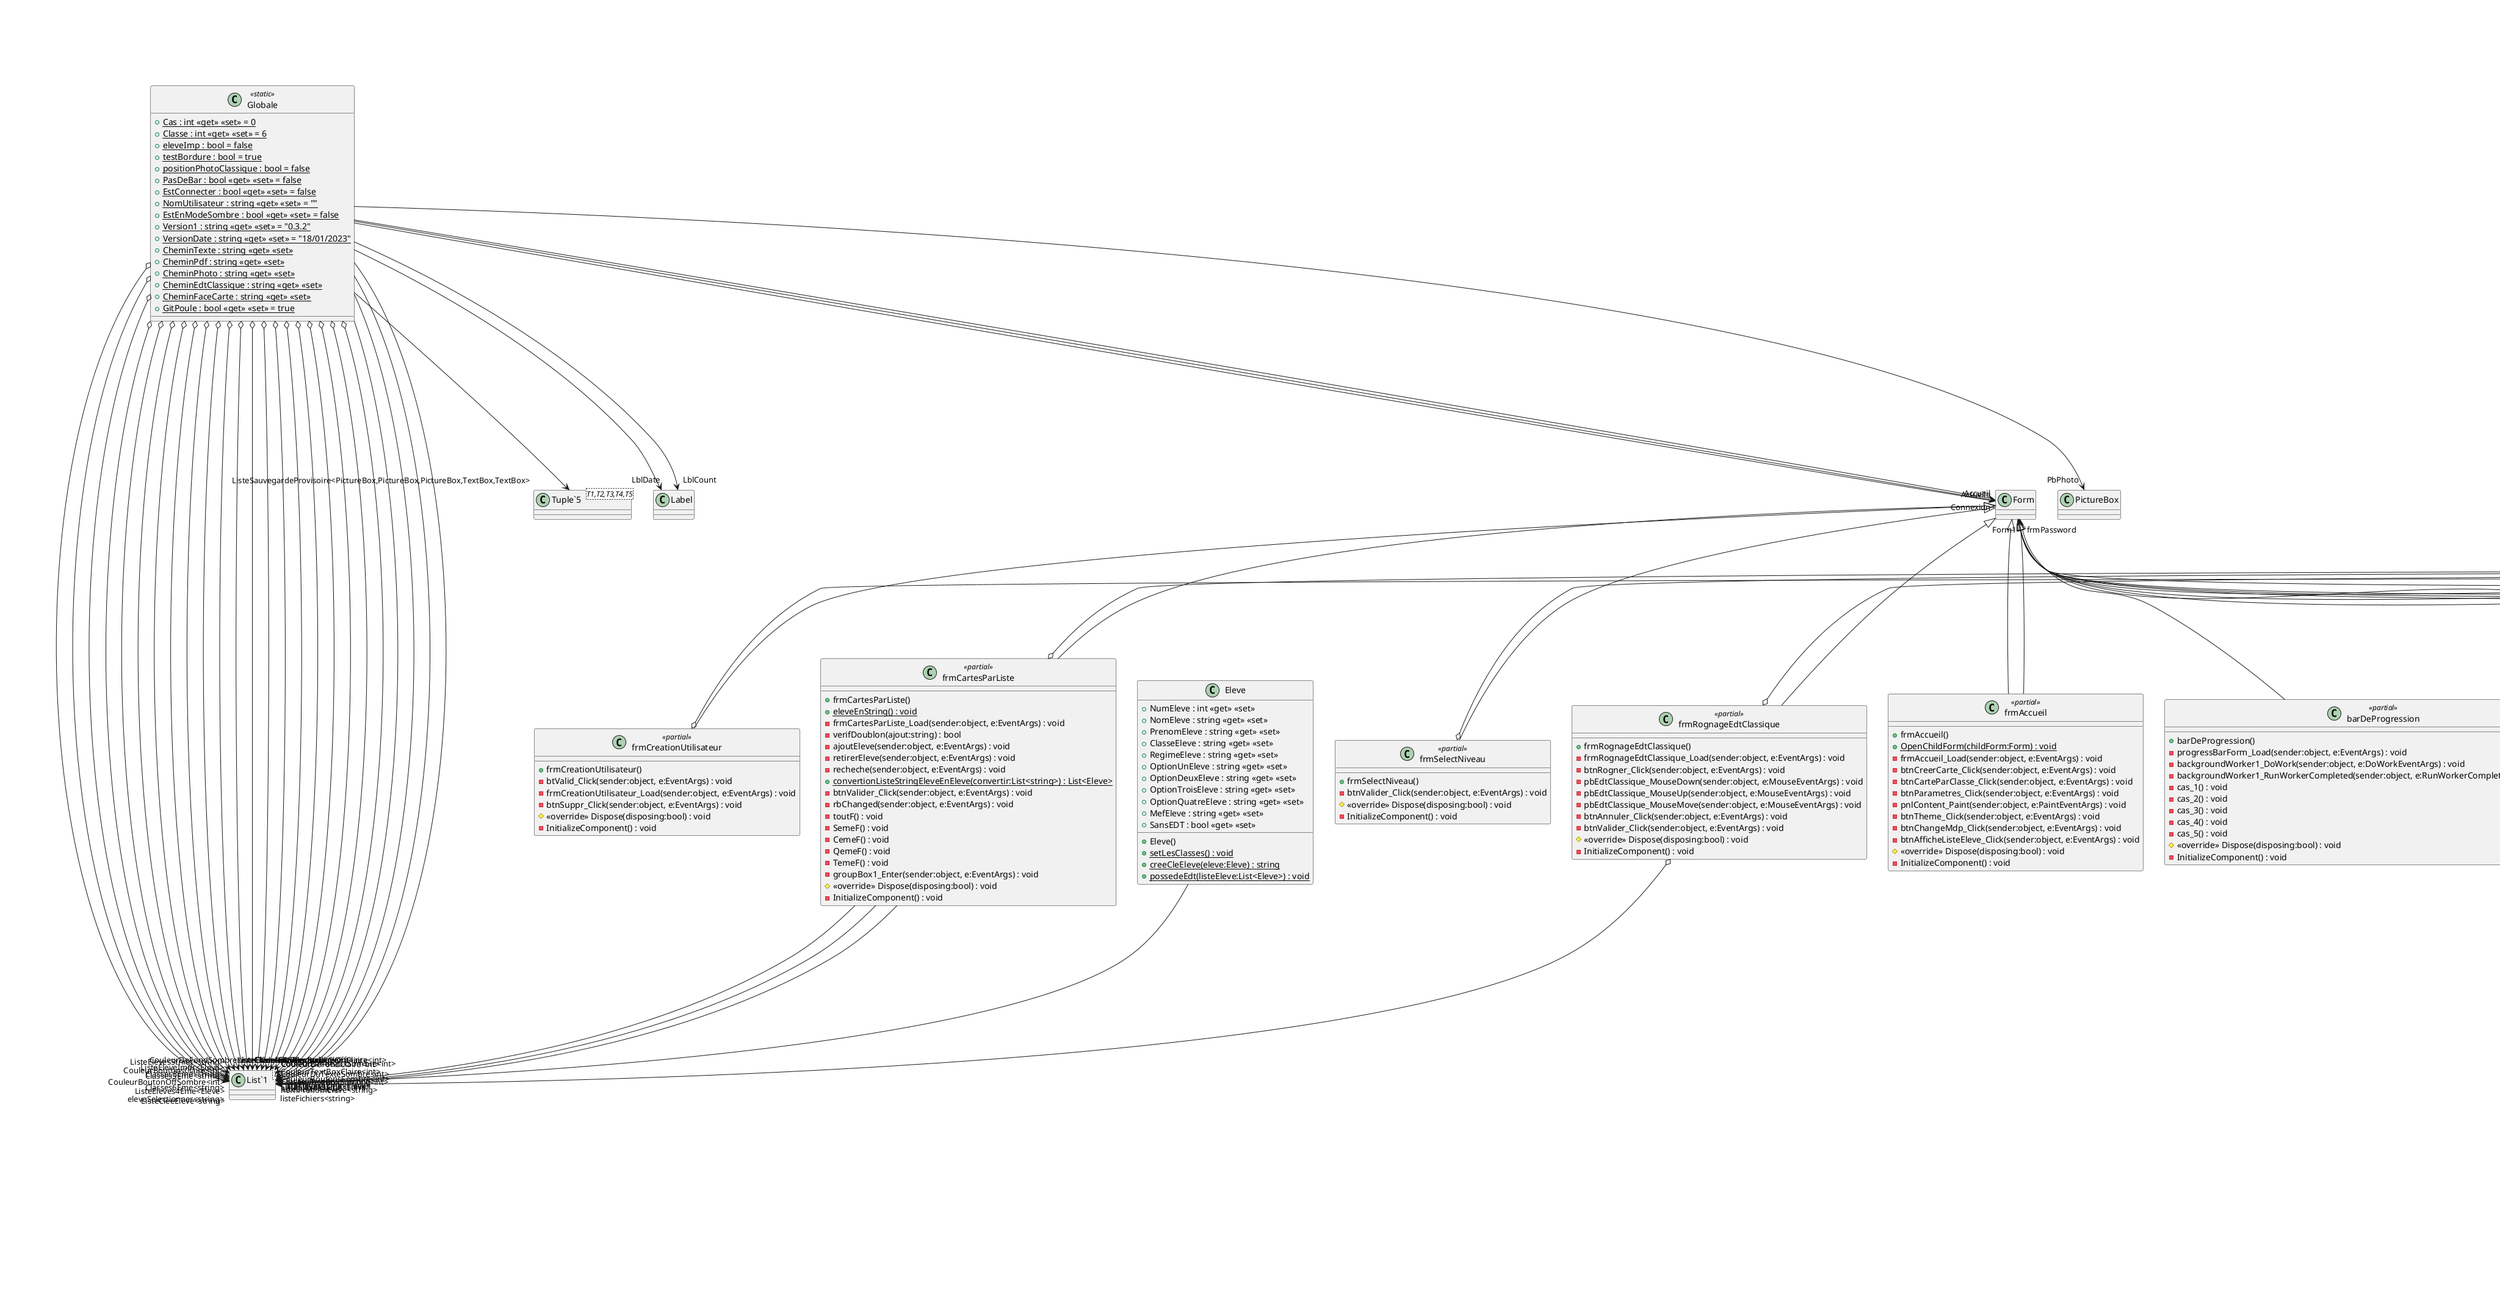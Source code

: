 @startuml
class Chemin <<static>> {
    + {static} CheminListeEleve : string <<get>> <<set>> = "./data/ImportListeEleve/ImportEleve.csv"
    + {static} CheminDossierListeEleve : string <<get>> <<set>> = "./data/ImportListeEleve/"
    + {static} CheminPhotoEleve : string <<get>> <<set>> = "./data/ElevesPhoto/"
    + {static} CheminEdtClassique : string <<get>> <<set>> = "./data/FichierEdtClasse"
    + {static} CheminFaceCarte : string <<get>> <<set>> = "./data/FichierCartesFace/"
    + {static} CheminEdt : string <<get>> <<set>> = ""
    + {static} setCheminImportationFaceCarte() : string
    + {static} setCheminImportationFichierExcel() : string
    + {static} setCheminImportationFichierPdf() : string
    + {static} setCheminImportationDossier() : string
}
class ClassSql <<static>> {
    + {static} init() : void
}
class Utilisateurs {
    + NomUtilisateur : string <<get>> <<set>>
    + Hash : string <<get>> <<set>>
    + TypeUtilisateur : string <<get>> <<set>>
    + ThemeBool : bool <<get>> <<set>>
}
class LogActions {
    + NomUtilisateur : string <<get>> <<set>>
    + Action : string <<get>> <<set>>
    + AdMac : string <<get>> <<set>>
}
class Etablissement {
    + NomEtablissement : string <<get>> <<set>>
    + NomRueEtablissement : string <<get>> <<set>>
    + NumeroRueEtablissement : int <<get>> <<set>>
    + CodePostaleEtablissement : string <<get>> <<set>>
    + VilleEtablissement : string <<get>> <<set>>
    + NumeroTelephoneEtablissement : string <<get>> <<set>>
    + EmailEtablissement : string <<get>> <<set>>
    + UrlEtablissement : string <<get>> <<set>>
    + CodeHexa6eme : string <<get>> <<set>>
    + CodeHexa5eme : string <<get>> <<set>>
    + CodeHexa4eme : string <<get>> <<set>>
    + CodeHexa3eme : string <<get>> <<set>>
    + Bordure : bool <<get>> <<set>>
}
ClassSql --> "Db" DataConnection
LogActions --> "DateAction" DateTime
LogActions --> "Utilisateur" Utilisateurs
class Couleur <<static>> {
    + {static} setCouleurFenetre(fenetre:Form) : void
    + {static} setCouleurPanel(panel:Panel) : void
    + {static} setCouleurGroupeBox(groupeBox:GroupBox) : void
    + {static} setCouleurBouton(btn:Button) : void
    + {static} setCouleurAutre(controle:Control) : void
    + {static} setCouleurTextBox(txt:TextBox) : void
    + {static} setCouleurListBox(lst:ListBox) : void
    + {static} changement_state_btn(sender:object, e:EventArgs) : void
}
class Edition <<static>> {
    + {static} SelectionClique : bool <<get>> <<set>> = false
    + {static} RognageX : int <<get>> <<set>>
    + {static} RognageY : int <<get>> <<set>>
    + {static} RognageLargeur : int <<get>> <<set>>
    + {static} RognageHauteur : int <<get>> <<set>>
    + {static} Drag : bool <<get>> <<set>> = false
    + {static} PosX : int <<get>> <<set>>
    + {static} PosY : int <<get>> <<set>>
    + {static} PosXClassique : int <<get>> <<set>>
    + {static} PosYClassique : int <<get>> <<set>>
    + {static} CheminFichier : string <<get>> <<set>>
    + {static} CheminImpressionFinal : string <<get>> <<set>>
    + {static} fondTexteCarteFace(objGraphique:Graphics, texte:string, police:Font, posX:int, posY:int, cbbSection:ComboBox) : void
    + {static} fondTexteCarteFace(objGraphique:Graphics, texte:string, police:Font, eleve:Eleve, posX:int, posY:int) : void
    + {static} dessineTexteCarteFace(police:Font, posX:int, posY:int, text:string, pbCarteFace:PictureBox, cbbSection:ComboBox) : void
    + {static} qrCodeFace(pbCarteFace:PictureBox) : void
    + {static} fondCarteNiveau(pbCarteFace:PictureBox, cbbSection:ComboBox) : void
    + {static} classePourNiveau(cbbSection:ComboBox, cbbClasse:ComboBox) : void
    + {static} reprendPrenom(txtPrenom:string, pbCarteFace:PictureBox, cbbSection:ComboBox) : void
    + {static} reprendNom(txtNom:string, pbCarteFace:PictureBox, cbbSection:ComboBox) : void
    + {static} getDateFace() : string
    + {static} checkMef(rdbUlis:RadioButton, rdbUPE2A:RadioButton, rdbClRelais:RadioButton, pbCarteFace:PictureBox, cbbSection:ComboBox, btnEdtPerso:Button, txtNom:TextBox, txtPrenom:TextBox) : void
    + {static} imageCarteFace(eleve:Eleve) : Image
    + {static} carteFace(eleve:Eleve, chemin:string) : void
    + {static} carteArriere(eleve:Eleve, pbCarteArriere:PictureBox) : void
    + {static} ReplacementPhotoClassique(posx:int, posy:int) : void
    + {static} importEleves(path:string) : void
    + {static} importCarteFace(chemin:string) : void
    + {static} importEdtClassique(chemin:string) : void
    + {static} importPhoto(chemin:string) : void
    + {static} gitPoule() : void
}
Edition --> "RognagePen" Pen
class Edt <<static>> {
    + {static} afficheEmploiDuTemps(cbbClasse:ComboBox, pbCarteArriere:PictureBox) : void
    + {static} ajouterEdtPerso(pbCarteArriere:PictureBox) : void
    + {static} rognageEdt(pbCarteArriere:PictureBox, cheminEdt:string) : void
    + {static} chercheEdtPerso(listeEleve:List<Eleve>, pbCarteArriere:PictureBox) : void
}
class Eleve {
    + Eleve()
    + NumEleve : int <<get>> <<set>>
    + NomEleve : string <<get>> <<set>>
    + PrenomEleve : string <<get>> <<set>>
    + ClasseEleve : string <<get>> <<set>>
    + RegimeEleve : string <<get>> <<set>>
    + OptionUnEleve : string <<get>> <<set>>
    + OptionDeuxEleve : string <<get>> <<set>>
    + OptionTroisEleve : string <<get>> <<set>>
    + OptionQuatreEleve : string <<get>> <<set>>
    + MefEleve : string <<get>> <<set>>
    + SansEDT : bool <<get>> <<set>>
    + {static} setLesClasses() : void
    + {static} creeCleEleve(eleve:Eleve) : string
    + {static} possedeEdt(listeEleve:List<Eleve>) : void
}
class "List`1"<T> {
}
Eleve --> "ListeCleeEleve<string>" "List`1"
class FichierWord <<static>> {
    + {static} initWordFile(margeHaute:int, margeDroite:int, margeGauche:int, margeBasse:int) : Application
    + {static} rectifPositionImages(applicationWord:Application, carteFace1:Shape, carteFace2:Shape) : void
    + {static} limite50Pages(applicationWord:Application, chemin:string) : void
    + {static} sauvegardeCarteEnWord(chemin:string, listeEleve:List<Eleve>, pbPhoto:PictureBox, pbCarteArriere:PictureBox) : void
    + {static} getDossierCarteProvisoire() : void
    + {static} sauvegardeCarteProvisoireWord(pbCarteArriere:PictureBox, pbPhoto:PictureBox, pbCarteFace:PictureBox, txtNom:TextBox, txtPrenom:TextBox) : void
    + {static} fermerWord() : void
}
class Globale <<static>> {
    + {static} Cas : int <<get>> <<set>> = 0
    + {static} Classe : int <<get>> <<set>> = 6
    + {static} eleveImp : bool = false
    + {static} testBordure : bool = true
    + {static} positionPhotoClassique : bool = false
    + {static} PasDeBar : bool <<get>> <<set>> = false
    + {static} EstConnecter : bool <<get>> <<set>> = false
    + {static} NomUtilisateur : string <<get>> <<set>> = ""
    + {static} EstEnModeSombre : bool <<get>> <<set>> = false
    + {static} Version1 : string <<get>> <<set>> = "0.3.2"
    + {static} VersionDate : string <<get>> <<set>> = "18/01/2023"
    + {static} CheminTexte : string <<get>> <<set>>
    + {static} CheminPdf : string <<get>> <<set>>
    + {static} CheminPhoto : string <<get>> <<set>>
    + {static} CheminEdtClassique : string <<get>> <<set>>
    + {static} CheminFaceCarte : string <<get>> <<set>>
    + {static} GitPoule : bool <<get>> <<set>> = true
}
class "List`1"<T> {
}
class "Tuple`5"<T1,T2,T3,T4,T5> {
}
Globale --> "LblDate" Label
Globale --> "LblCount" Label
Globale --> "Connexion" Form
Globale o-> "Classes6Eme<string>" "List`1"
Globale o-> "Classes5Eme<string>" "List`1"
Globale o-> "Classes4Eme<string>" "List`1"
Globale o-> "Classes3Eme<string>" "List`1"
Globale o-> "ClassesInconnue<string>" "List`1"
Globale o-> "ListeEleve<Eleve>" "List`1"
Globale o-> "ListeEleveImpr<Eleve>" "List`1"
Globale o-> "ListeEleveSansPhoto<Eleve>" "List`1"
Globale o-> "ListeElevesString<string>" "List`1"
Globale o-> "CouleurDeFondClaire<int>" "List`1"
Globale o-> "CouleurDuTexteclaire<int>" "List`1"
Globale o-> "CouleurBandeauxClaire<int>" "List`1"
Globale o-> "CouleurBoutonsClaire<int>" "List`1"
Globale o-> "CouleurTextBoxClaire<int>" "List`1"
Globale o-> "CouleurBoutonOffClaire<int>" "List`1"
Globale o-> "CouleurDeFondSombre<int>" "List`1"
Globale o-> "CouleurDuTexteSombre<int>" "List`1"
Globale o-> "CouleurBandeauxSombre<int>" "List`1"
Globale o-> "CouleurBoutonsSombre<int>" "List`1"
Globale o-> "CouleurTextBoxSombre<int>" "List`1"
Globale o-> "CouleurBoutonOffSombre<int>" "List`1"
Globale --> "Actuelle" Form
Globale --> "Accueil" Form
Globale --> "PbPhoto" PictureBox
Globale --> "ListeSauvegardeProvisoire<PictureBox,PictureBox,PictureBox,TextBox,TextBox>" "Tuple`5"
Globale --> "ListeEleves6Eme<Eleve>" "List`1"
Globale --> "ListeEleves5Eme<Eleve>" "List`1"
Globale --> "ListeEleves4Eme<Eleve>" "List`1"
Globale --> "ListeEleves3Eme<Eleve>" "List`1"
class PdfGs <<static>> {
    - {static} outputPath : string = "./data/image"
    + {static} getImageFromPdf(path:string, classe:int) : void
    + {static} getTextePdf(path:string) : string
    + {static} getNomPrenomPdf(pdftext:string) : List<string>
    + {static} getClassePDF(pdftext:string) : List<string>
    + {static} renameEdt(pdf:string) : void
    + {static} getDateFile() : string
    + {static} valeurParDefault() : void
}
class Photo <<static>> {
    - {static} pasDePhoto : bool = false
    + {static} verifPhotoEleve(eleve:Eleve, pbPhoto:PictureBox) : void
    + {static} affichePhotoProvisoire(chemin:string, pbPhoto:PictureBox) : void
    + {static} proportionPhoto(pbPhoto:PictureBox, pbCarteArriere:PictureBox, eleve:Eleve, path:string) : void
    + {static} getDatePhotos() : string
}
class QRCode <<static>> {
    + {static} creationQRCode(url:string) : Bitmap
}
class ReadCsv <<static>> {
    + {static} getDataFromCSV(pathCSV:string, numColonne:int) : List<string>
    + {static} getNumberOfLines(pathCSV:string) : int
    + {static} setLesEleves(sFilePath:string) : void
    + {static} rectifClasse(classe:string) : string
    + {static} getDateFile() : string
}
class Securite <<static>> {
    + {static} PathFolder : string <<get>> <<set>> = "./data/"
    + {static} creationHash(motDePasse:string) : string
    + {static} verificationHash(motDePasse:string, savedPasswordHash:string) : bool
    + {static} validationPrerequisMdp(motDePasse:string) : bool
    + {static} chiffrerDossier() : void
    + {static} chiffrerFichier(path:string) : void
    + {static} dechiffrerDossier() : void
    + {static} dechiffrerFichier(path:string) : void
}
class TailleControle <<static>> {
    + {static} setTailleControleTexte(form:Form) : void
    + {static} setTailleControleLabel(form:Form) : void
    + {static} setTailleBouton(form:Form) : void
}
class Trie <<static>> {
    + {static} recherche(filtre:string, eleves:List<Eleve>) : List<string>
}
class frmAccueil <<partial>> {
    + frmAccueil()
    + {static} OpenChildForm(childForm:Form) : void
    - frmAccueil_Load(sender:object, e:EventArgs) : void
    - btnCreerCarte_Click(sender:object, e:EventArgs) : void
    - btnCarteParClasse_Click(sender:object, e:EventArgs) : void
    - btnParametres_Click(sender:object, e:EventArgs) : void
    - pnlContent_Paint(sender:object, e:PaintEventArgs) : void
    - btnTheme_Click(sender:object, e:EventArgs) : void
    - btnChangeMdp_Click(sender:object, e:EventArgs) : void
    - btnAfficheListeEleve_Click(sender:object, e:EventArgs) : void
}
Form <|-- frmAccueil
frmAccueil --> "frmPassword" Form
class frmAccueil <<partial>> {
    # <<override>> Dispose(disposing:bool) : void
    - InitializeComponent() : void
}
class barDeProgression <<partial>> {
    + barDeProgression()
    - progressBarForm_Load(sender:object, e:EventArgs) : void
    - backgroundWorker1_DoWork(sender:object, e:DoWorkEventArgs) : void
    - backgroundWorker1_RunWorkerCompleted(sender:object, e:RunWorkerCompletedEventArgs) : void
    - cas_1() : void
    - cas_2() : void
    - cas_3() : void
    - cas_4() : void
    - cas_5() : void
}
Form <|-- barDeProgression
class barDeProgression <<partial>> {
    # <<override>> Dispose(disposing:bool) : void
    - InitializeComponent() : void
}
class frmCarteParClasseNiveau <<partial>> {
    + frmCarteParClasseNiveau()
    - cbbImprClasse_SelectedIndexChanged(sender:object, e:EventArgs) : void
    - cbbImprSection_SelectedIndexChanged(sender:object, e:EventArgs) : void
    + btnValiderImpr_Click(sender:object, e:EventArgs) : void
    - frmMultiplesCartes_Load(sender:object, e:EventArgs) : void
    - cbbImprClasse_SelectedIndexChanged_1(sender:object, e:EventArgs) : void
}
Form <|-- frmCarteParClasseNiveau
class frmCarteParClasseNiveau <<partial>> {
    # <<override>> Dispose(disposing:bool) : void
    - InitializeComponent() : void
}
class frmCarteProvisoire <<partial>> {
    + frmCarteProvisoire()
    - changementTexte(sender:object, e:EventArgs) : void
    - btnReset_Click(sender:object, e:EventArgs) : void
    - cbbSection_SelectedIndexChanged(sender:object, e:EventArgs) : void
    - cbbClasse_SelectedIndexChanged(sender:object, e:EventArgs) : void
    - btnSelect_Click(sender:object, e:EventArgs) : void
    - btnCancel_Click(sender:object, e:EventArgs) : void
    - pbCarteArriere_MouseDown(sender:object, e:MouseEventArgs) : void
    - pbCarteArriere_MouseMove(sender:object, e:MouseEventArgs) : void
    - pbCarteArriere_MouseUp(sender:object, e:MouseEventArgs) : void
    - btnAjouterPhoto_Click(sender:object, e:EventArgs) : void
    - btnAnnulerPhoto_Click(sender:object, e:EventArgs) : void
    - pbPhoto_MouseMove(sender:object, e:MouseEventArgs) : void
    - pbPhoto_MouseDown(sender:object, e:MouseEventArgs) : void
    - pbPhoto_MouseUp(sender:object, e:MouseEventArgs) : void
    - tkbTaillePhoto_Scroll(sender:object, e:EventArgs) : void
    - btnSave_Click(sender:object, e:EventArgs) : void
    - rdbUlis_CheckedChanged(sender:object, e:EventArgs) : void
    - rdbUPE2A_CheckedChanged(sender:object, e:EventArgs) : void
    - rdbRas_CheckedChanged(sender:object, e:EventArgs) : void
    - btnEdtPerso_Click(sender:object, e:EventArgs) : void
    - label6_Click(sender:object, e:EventArgs) : void
    - frmCarteProvisoire_Load(sender:object, e:EventArgs) : void
    - pictureBox1_MouseWheel(sender:object, e:MouseEventArgs) : void
    - rdbClRelais_CheckedChanged(sender:object, e:EventArgs) : void
}
Form <|-- frmCarteProvisoire
class frmCarteProvisoire <<partial>> {
    # <<override>> Dispose(disposing:bool) : void
    - InitializeComponent() : void
}
class frmCartesParListe <<partial>> {
    + frmCartesParListe()
    + {static} eleveEnString() : void
    - frmCartesParListe_Load(sender:object, e:EventArgs) : void
    - verifDoublon(ajout:string) : bool
    - ajoutEleve(sender:object, e:EventArgs) : void
    - retirerEleve(sender:object, e:EventArgs) : void
    - recheche(sender:object, e:EventArgs) : void
    + {static} convertionListeStringEleveEnEleve(convertir:List<string>) : List<Eleve>
    - btnValider_Click(sender:object, e:EventArgs) : void
    - rbChanged(sender:object, e:EventArgs) : void
    - toutF() : void
    - SemeF() : void
    - CemeF() : void
    - QemeF() : void
    - TemeF() : void
    - groupBox1_Enter(sender:object, e:EventArgs) : void
}
class "List`1"<T> {
}
Form <|-- frmCartesParListe
frmCartesParListe --> "listeEleve<Eleve>" "List`1"
frmCartesParListe --> "eleveSelectionner<string>" "List`1"
frmCartesParListe --> "nomPrenomEleve<string>" "List`1"
class frmCartesParListe <<partial>> {
    # <<override>> Dispose(disposing:bool) : void
    - InitializeComponent() : void
}
frmCartesParListe o-> "components" IContainer
class frmChangeMotDePasse <<partial>> {
    + frmChangeMotDePasse()
    - frmChangeMotDePasse_Load(sender:object, e:EventArgs) : void
    - btnEnregistrer_Click(sender:object, e:EventArgs) : void
}
Form <|-- frmChangeMotDePasse
class frmChangeMotDePasse <<partial>> {
    # <<override>> Dispose(disposing:bool) : void
    - InitializeComponent() : void
}
frmChangeMotDePasse o-> "components" IContainer
class frmConnexion <<partial>> {
    + frmConnexion()
    + on_Visibility_Change(sender:object, e:EventArgs) : void
    - Connexion() : void
    - btnConnexion_Click(sender:object, e:EventArgs) : void
    - button1_Click(sender:object, e:EventArgs) : void
    - btnChiffre_Click(sender:object, e:EventArgs) : void
    - btnDechiffre_Click(sender:object, e:EventArgs) : void
    - frmConnexion_Load(sender:object, e:EventArgs) : void
    - txtMotDePasse_KeyDown(sender:object, e:KeyEventArgs) : void
}
Form <|-- frmConnexion
frmConnexion --> "timer" Timer
class frmConnexion <<partial>> {
    # <<override>> Dispose(disposing:bool) : void
    - InitializeComponent() : void
}
frmConnexion o-> "components" IContainer
class frmCreationUtilisateur <<partial>> {
    + frmCreationUtilisateur()
    - btValid_Click(sender:object, e:EventArgs) : void
    - frmCreationUtilisateur_Load(sender:object, e:EventArgs) : void
    - btnSuppr_Click(sender:object, e:EventArgs) : void
}
Form <|-- frmCreationUtilisateur
class frmCreationUtilisateur <<partial>> {
    # <<override>> Dispose(disposing:bool) : void
    - InitializeComponent() : void
}
frmCreationUtilisateur o-> "components" IContainer
class frmImportation <<partial>> {
    + frmImportation()
    - OpenChildForm(childForm:Form) : void
    - btnImporterEleves_Click(sender:object, e:EventArgs) : void
    - btnImportEDT_Click(sender:object, e:EventArgs) : void
    - btnImportPhoto_Click(sender:object, e:EventArgs) : void
    - frmParametres_Load(sender:object, e:EventArgs) : void
    - btnImporterUnEtablissement_Click(sender:object, e:EventArgs) : void
    - btCreationUtilisateur_Click(sender:object, e:EventArgs) : void
    - btnImportFaceCarte_Click(sender:object, e:EventArgs) : void
    - btnImportLogo_Click(sender:object, e:EventArgs) : void
}
Form <|-- frmImportation
class frmImportation <<partial>> {
    # <<override>> Dispose(disposing:bool) : void
    - InitializeComponent() : void
}
class frmImportEtablissement <<partial>> {
    + frmImportEtablissement()
    - btnValider_Click(sender:object, e:EventArgs) : void
    - label6_Click(sender:object, e:EventArgs) : void
    - frmImportEtablissement_Load(sender:object, e:EventArgs) : void
    - GetCodeHexa6Eme() : string
    - GetCodeHexa5Eme() : string
    - GetCodeHexa4Eme() : string
    - GetCodeHexa3Eme() : string
    - rdbCustom6_CheckedChanged(sender:object, e:EventArgs) : void
    - rdbCustom5_CheckedChanged(sender:object, e:EventArgs) : void
    - rdbCustom4_CheckedChanged(sender:object, e:EventArgs) : void
    - rdbCustom3_CheckedChanged(sender:object, e:EventArgs) : void
    - cbBordure_CheckedChanged(sender:object, e:EventArgs) : void
    - label7_Click(sender:object, e:EventArgs) : void
}
Form <|-- frmImportEtablissement
frmImportEtablissement --> "etaDebut" Etablissement
class frmImportEtablissement <<partial>> {
    # <<override>> Dispose(disposing:bool) : void
    - InitializeComponent() : void
}
frmImportEtablissement o-> "components" IContainer
class frmMultiplesCartesEdition <<partial>> {
    + frmMultiplesCartesEdition()
    - pbPhoto_MouseMove(sender:object, e:MouseEventArgs) : void
    - pbPhoto_MouseDown(sender:object, e:MouseEventArgs) : void
    - pbPhoto_MouseUp(sender:object, e:MouseEventArgs) : void
    - tkbTaillePhoto_Scroll(sender:object, e:EventArgs) : void
    - btnSelect_Click(sender:object, e:EventArgs) : void
    - btnCancel_Click(sender:object, e:EventArgs) : void
    - pbCarteArriere_MouseDown(sender:object, e:MouseEventArgs) : void
    - pbCarteArriere_MouseMove(sender:object, e:MouseEventArgs) : void
    - btnValiderImpr_Click(sender:object, e:EventArgs) : void
    - frmMultiplesCartesEdition_Load(sender:object, e:EventArgs) : void
    - pbCarteArriere_MouseUp(sender:object, e:MouseEventArgs) : void
}
Form <|-- frmMultiplesCartesEdition
class frmMultiplesCartesEdition <<partial>> {
    # <<override>> Dispose(disposing:bool) : void
    - InitializeComponent() : void
}
class frmRognageEdtClassique <<partial>> {
    + frmRognageEdtClassique()
    - frmRognageEdtClassique_Load(sender:object, e:EventArgs) : void
    - btnRogner_Click(sender:object, e:EventArgs) : void
    - pbEdtClassique_MouseDown(sender:object, e:MouseEventArgs) : void
    - pbEdtClassique_MouseUp(sender:object, e:MouseEventArgs) : void
    - pbEdtClassique_MouseMove(sender:object, e:MouseEventArgs) : void
    - btnAnnuler_Click(sender:object, e:EventArgs) : void
    - btnValider_Click(sender:object, e:EventArgs) : void
}
class "List`1"<T> {
}
Form <|-- frmRognageEdtClassique
frmRognageEdtClassique o-> "listeFichiers<string>" "List`1"
class frmRognageEdtClassique <<partial>> {
    # <<override>> Dispose(disposing:bool) : void
    - InitializeComponent() : void
}
frmRognageEdtClassique o-> "components" IContainer
class frmSelectNiveau <<partial>> {
    + frmSelectNiveau()
    - btnValider_Click(sender:object, e:EventArgs) : void
}
Form <|-- frmSelectNiveau
class frmSelectNiveau <<partial>> {
    # <<override>> Dispose(disposing:bool) : void
    - InitializeComponent() : void
}
frmSelectNiveau o-> "components" IContainer
class Program <<static>> {
    - {static} Main() : void
}
class Timer {
    + {static} DureeMinute : int <<get>> <<set>> = 15
    + FrequenceDesVerifEnMinute : int <<get>> <<set>> = 1
    + Timer(form:Form)
    + ajoutEvenement() : void
    - Form_MouseMove(sender:object, e:MouseEventArgs) : void
    - OnTimeEvent(source:object, e:ElapsedEventArgs) : void
}
Timer --> "Form1" Form
Timer --> "start" DateTime
class Resources {
    <<internal>> Resources()
}
class Settings <<sealed>> <<partial>> {
    + DateImport : string <<get>> <<set>>
}
Settings o-> "defaultInstance" Settings
Settings --> "Default" Settings
@enduml
